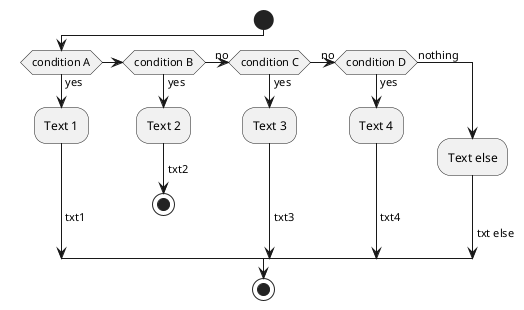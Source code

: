 {
  "sha1": "fao2i90xvmog1kwsj0dq4ya55t41n0z",
  "insertion": {
    "when": "2024-06-01T09:03:05.864Z",
    "url": "https://forum.plantuml.net/18157/last-label-on-last-elseif-branch-does-not-get-rendered",
    "user": "plantuml@gmail.com"
  }
}
@startuml
start
if (condition A) then (yes)
  :Text 1;
  ->txt1;
elseif (condition B) then (yes)
  :Text 2;
  ->txt2;
  stop
(no) elseif (condition C) then (yes)
  :Text 3;
  ->txt3;
(no) elseif (condition D) then (yes)
  :Text 4;
  ->txt4;
else (nothing)
  :Text else;
  ->txt else;
endif
stop
@enduml
